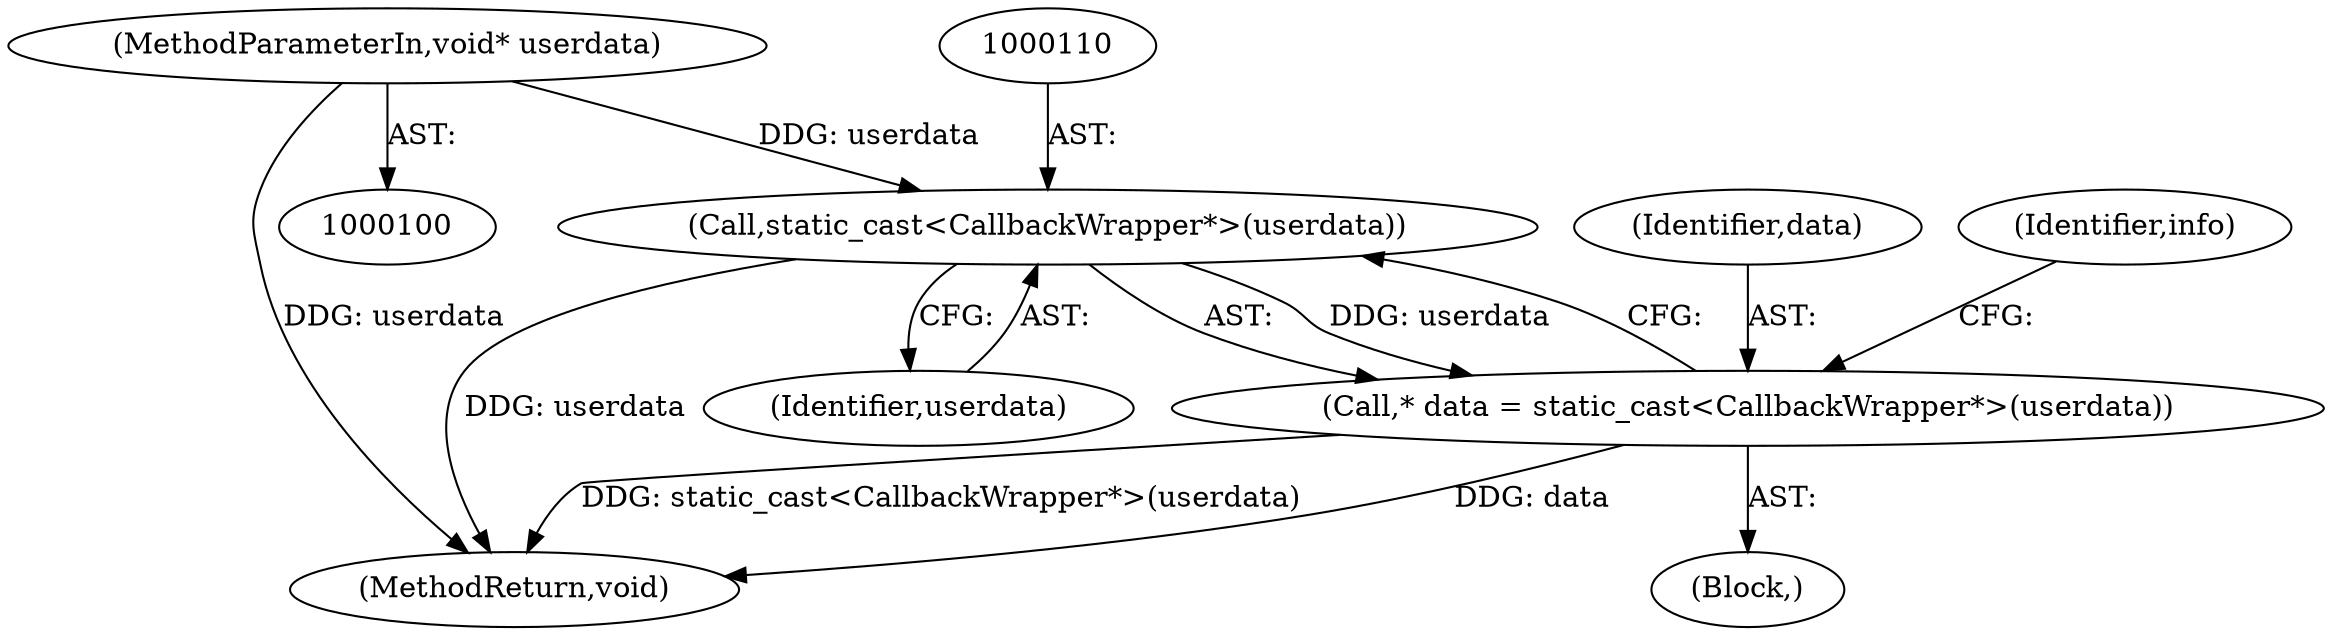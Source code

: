 digraph "0_Chrome_51dfe5e3b332bcea02fb4d4c7493ae841106dd9b_14@pointer" {
"1000104" [label="(MethodParameterIn,void* userdata)"];
"1000109" [label="(Call,static_cast<CallbackWrapper*>(userdata))"];
"1000107" [label="(Call,* data = static_cast<CallbackWrapper*>(userdata))"];
"1000108" [label="(Identifier,data)"];
"1000104" [label="(MethodParameterIn,void* userdata)"];
"1000105" [label="(Block,)"];
"1000109" [label="(Call,static_cast<CallbackWrapper*>(userdata))"];
"1000114" [label="(Identifier,info)"];
"1000148" [label="(MethodReturn,void)"];
"1000111" [label="(Identifier,userdata)"];
"1000107" [label="(Call,* data = static_cast<CallbackWrapper*>(userdata))"];
"1000104" -> "1000100"  [label="AST: "];
"1000104" -> "1000148"  [label="DDG: userdata"];
"1000104" -> "1000109"  [label="DDG: userdata"];
"1000109" -> "1000107"  [label="AST: "];
"1000109" -> "1000111"  [label="CFG: "];
"1000110" -> "1000109"  [label="AST: "];
"1000111" -> "1000109"  [label="AST: "];
"1000107" -> "1000109"  [label="CFG: "];
"1000109" -> "1000148"  [label="DDG: userdata"];
"1000109" -> "1000107"  [label="DDG: userdata"];
"1000107" -> "1000105"  [label="AST: "];
"1000108" -> "1000107"  [label="AST: "];
"1000114" -> "1000107"  [label="CFG: "];
"1000107" -> "1000148"  [label="DDG: data"];
"1000107" -> "1000148"  [label="DDG: static_cast<CallbackWrapper*>(userdata)"];
}
